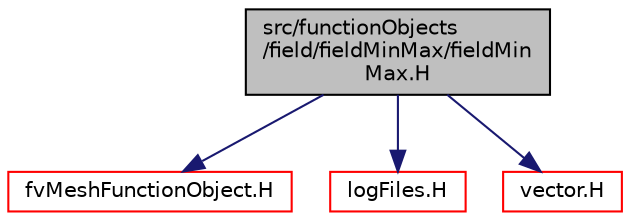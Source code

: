 digraph "src/functionObjects/field/fieldMinMax/fieldMinMax.H"
{
  bgcolor="transparent";
  edge [fontname="Helvetica",fontsize="10",labelfontname="Helvetica",labelfontsize="10"];
  node [fontname="Helvetica",fontsize="10",shape=record];
  Node0 [label="src/functionObjects\l/field/fieldMinMax/fieldMin\lMax.H",height=0.2,width=0.4,color="black", fillcolor="grey75", style="filled", fontcolor="black"];
  Node0 -> Node1 [color="midnightblue",fontsize="10",style="solid",fontname="Helvetica"];
  Node1 [label="fvMeshFunctionObject.H",height=0.2,width=0.4,color="red",URL="$a03443.html"];
  Node0 -> Node70 [color="midnightblue",fontsize="10",style="solid",fontname="Helvetica"];
  Node70 [label="logFiles.H",height=0.2,width=0.4,color="red",URL="$a09671.html"];
  Node0 -> Node106 [color="midnightblue",fontsize="10",style="solid",fontname="Helvetica"];
  Node106 [label="vector.H",height=0.2,width=0.4,color="red",URL="$a13694.html"];
}
